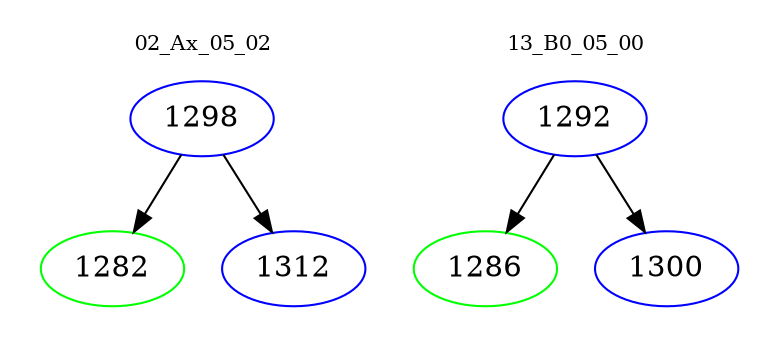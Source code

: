 digraph{
subgraph cluster_0 {
color = white
label = "02_Ax_05_02";
fontsize=10;
T0_1298 [label="1298", color="blue"]
T0_1298 -> T0_1282 [color="black"]
T0_1282 [label="1282", color="green"]
T0_1298 -> T0_1312 [color="black"]
T0_1312 [label="1312", color="blue"]
}
subgraph cluster_1 {
color = white
label = "13_B0_05_00";
fontsize=10;
T1_1292 [label="1292", color="blue"]
T1_1292 -> T1_1286 [color="black"]
T1_1286 [label="1286", color="green"]
T1_1292 -> T1_1300 [color="black"]
T1_1300 [label="1300", color="blue"]
}
}
